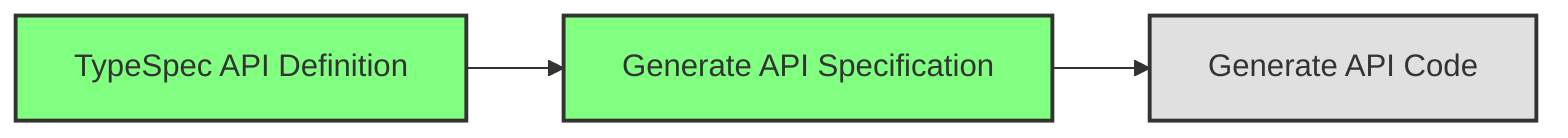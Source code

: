 graph LR
    A[TypeSpec API Definition]:::green
    B[Generate API Specification]:::green
    C[Generate API Code]:::grey

    A --> B
    B --> C


    classDef green fill:#80FF80,stroke:#333,stroke-width:2px;
    classDef grey fill:#E0E0E0,stroke:#333,stroke-width:2px;